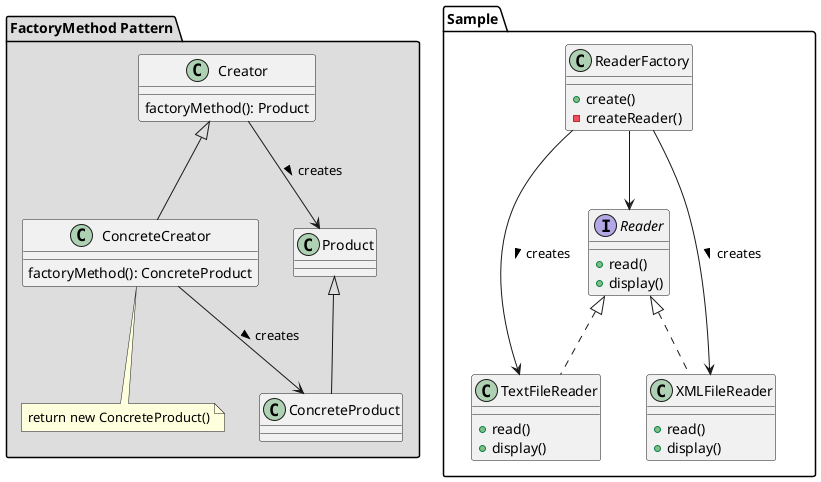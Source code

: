 @startuml

package "FactoryMethod Pattern" #DDDDDD {
  class Creator {
    factoryMethod(): Product
  }

  class ConcreteCreator {
    factoryMethod(): ConcreteProduct
  }
  note bottom: return new ConcreteProduct()

  Creator <|-- ConcreteCreator

  class Product
  class ConcreteProduct

  Product <|-- ConcreteProduct

  Creator --> Product : creates >
  ConcreteCreator --> ConcreteProduct : creates >
}

package "Sample" {
  class ReaderFactory {
    +create()
    -createReader()
  }

  interface Reader {
    +read()
    +display()
  }

  ReaderFactory --> Reader

  class TextFileReader {
    +read()
    +display()
  }
  class XMLFileReader {
    +read()
    +display()
  }

  Reader <|.. TextFileReader
  Reader <|.. XMLFileReader

  ReaderFactory --> TextFileReader : creates >
  ReaderFactory --> XMLFileReader : creates >
}

@enduml
